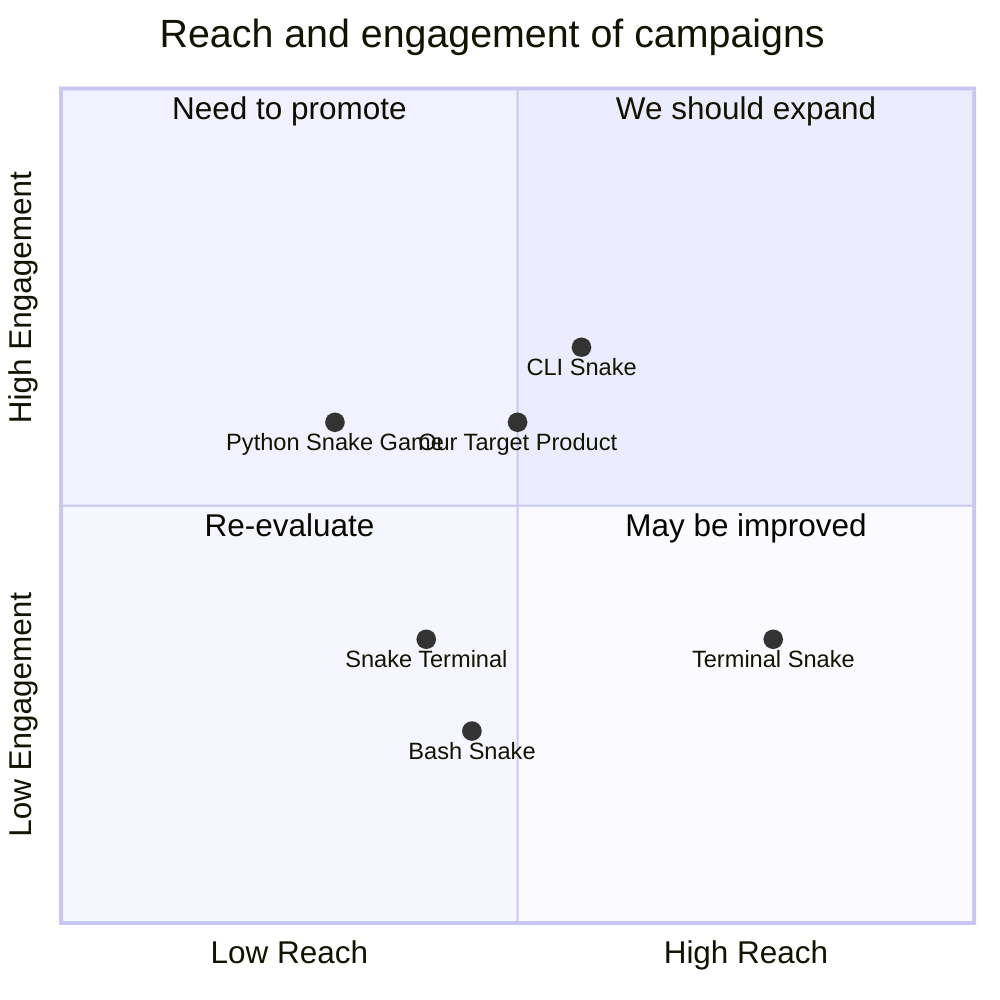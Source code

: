 quadrantChart
    title Reach and engagement of campaigns
    x-axis Low Reach --> High Reach
    y-axis Low Engagement --> High Engagement
    quadrant-1 We should expand
    quadrant-2 Need to promote
    quadrant-3 Re-evaluate
    quadrant-4 May be improved
    "Python Snake Game": [0.3, 0.6]
    "Bash Snake": [0.45, 0.23]
    "CLI Snake": [0.57, 0.69]
    "Terminal Snake": [0.78, 0.34]
    "Snake Terminal": [0.40, 0.34]
    "Our Target Product": [0.5, 0.6]